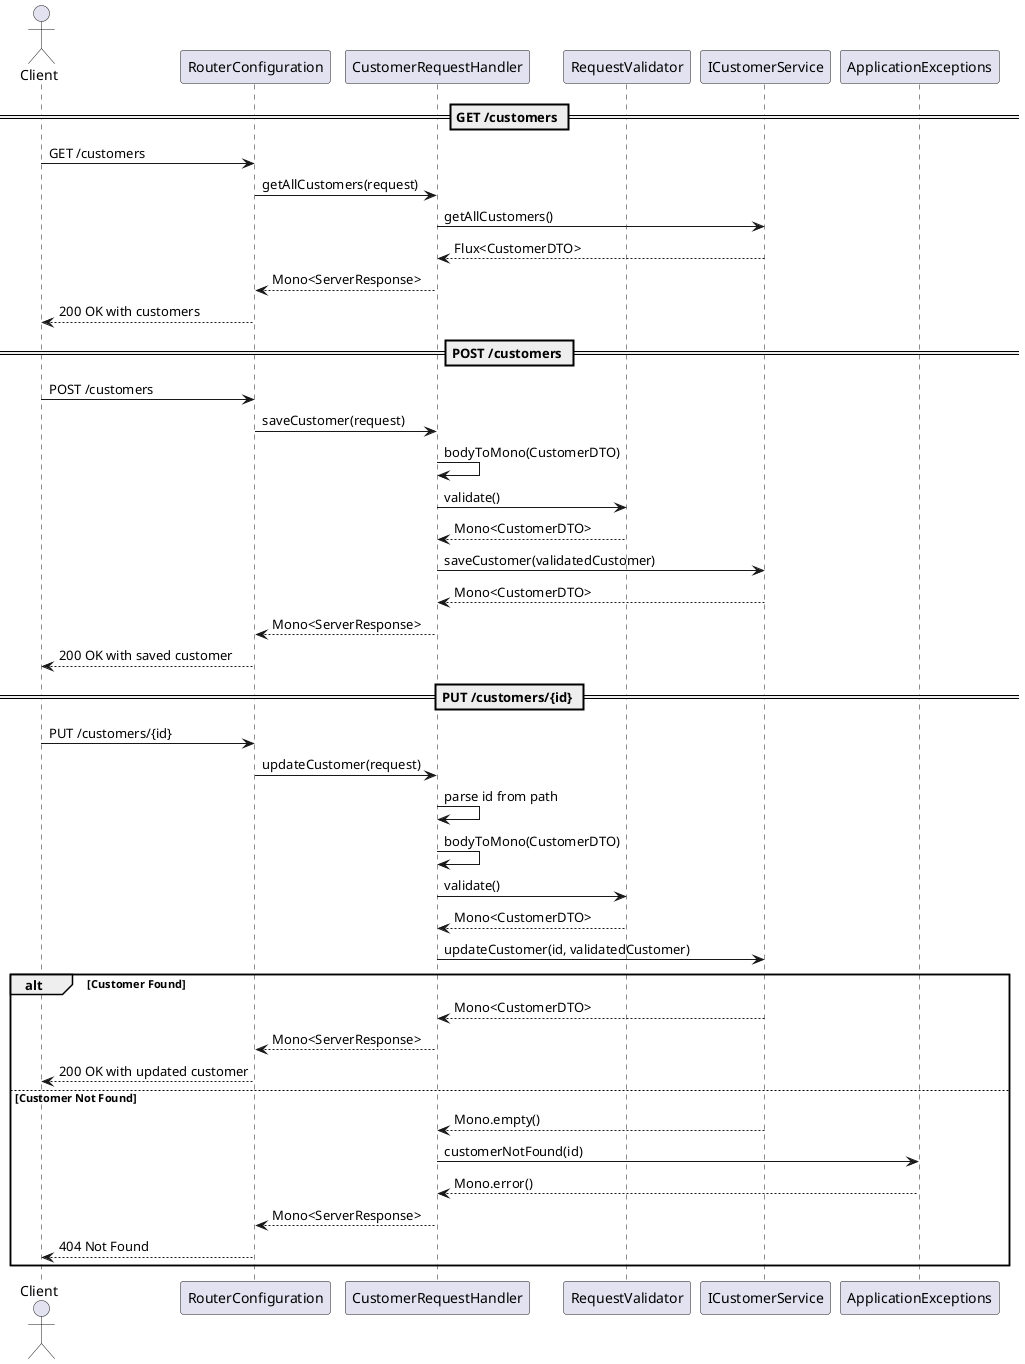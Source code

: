 @startuml CustomerRequestHandler Sequence Diagram

actor Client
participant "RouterConfiguration" as Router
participant "CustomerRequestHandler" as Handler
participant "RequestValidator" as Validator
participant "ICustomerService" as Service
participant "ApplicationExceptions" as Exceptions

== GET /customers ==
Client -> Router: GET /customers
Router -> Handler: getAllCustomers(request)
Handler -> Service: getAllCustomers()
Service --> Handler: Flux<CustomerDTO>
Handler --> Router: Mono<ServerResponse>
Router --> Client: 200 OK with customers

== POST /customers ==
Client -> Router: POST /customers
Router -> Handler: saveCustomer(request)
Handler -> Handler: bodyToMono(CustomerDTO)
Handler -> Validator: validate()
Validator --> Handler: Mono<CustomerDTO>
Handler -> Service: saveCustomer(validatedCustomer)
Service --> Handler: Mono<CustomerDTO>
Handler --> Router: Mono<ServerResponse>
Router --> Client: 200 OK with saved customer

== PUT /customers/{id} ==
Client -> Router: PUT /customers/{id}
Router -> Handler: updateCustomer(request)
Handler -> Handler: parse id from path
Handler -> Handler: bodyToMono(CustomerDTO)
Handler -> Validator: validate()
Validator --> Handler: Mono<CustomerDTO>
Handler -> Service: updateCustomer(id, validatedCustomer)
alt Customer Found
    Service --> Handler: Mono<CustomerDTO>
    Handler --> Router: Mono<ServerResponse>
    Router --> Client: 200 OK with updated customer
else Customer Not Found
    Service --> Handler: Mono.empty()
    Handler -> Exceptions: customerNotFound(id)
    Exceptions --> Handler: Mono.error()
    Handler --> Router: Mono<ServerResponse>
    Router --> Client: 404 Not Found
end

@enduml 
